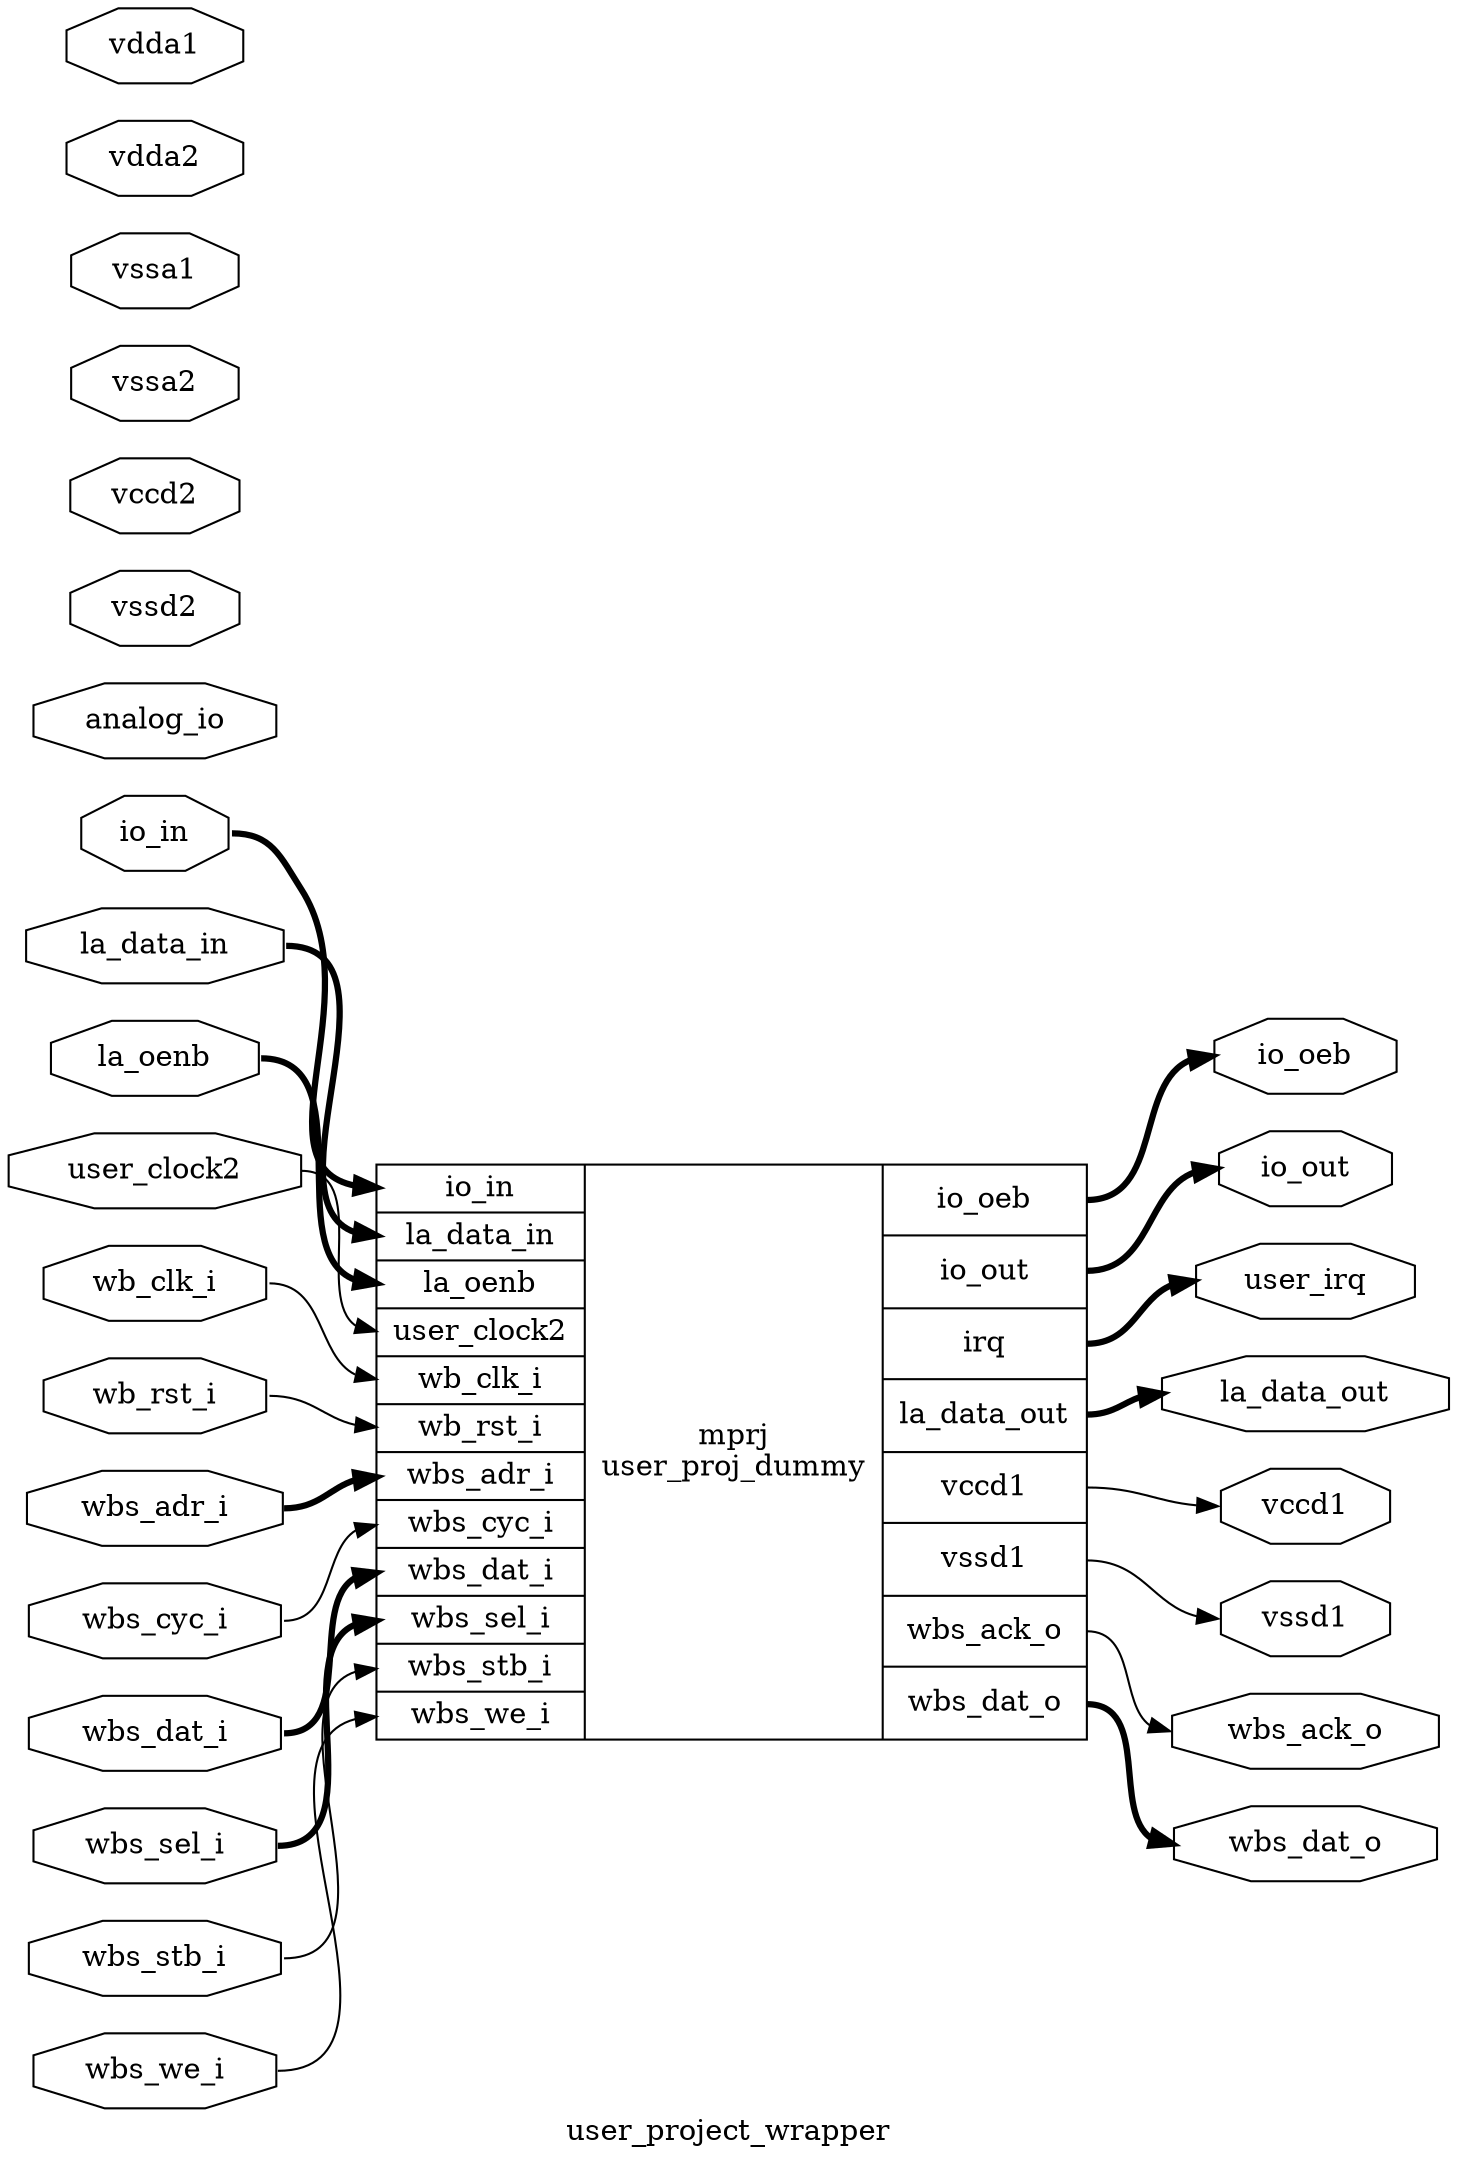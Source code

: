 digraph "user_project_wrapper" {
label="user_project_wrapper";
rankdir="LR";
remincross=true;
n1 [ shape=octagon, label="user_irq", color="black", fontcolor="black" ];
n2 [ shape=octagon, label="user_clock2", color="black", fontcolor="black" ];
n3 [ shape=octagon, label="analog_io", color="black", fontcolor="black" ];
n4 [ shape=octagon, label="io_oeb", color="black", fontcolor="black" ];
n5 [ shape=octagon, label="io_out", color="black", fontcolor="black" ];
n6 [ shape=octagon, label="io_in", color="black", fontcolor="black" ];
n7 [ shape=octagon, label="la_oenb", color="black", fontcolor="black" ];
n8 [ shape=octagon, label="la_data_out", color="black", fontcolor="black" ];
n9 [ shape=octagon, label="la_data_in", color="black", fontcolor="black" ];
n10 [ shape=octagon, label="wbs_dat_o", color="black", fontcolor="black" ];
n11 [ shape=octagon, label="wbs_ack_o", color="black", fontcolor="black" ];
n12 [ shape=octagon, label="wbs_adr_i", color="black", fontcolor="black" ];
n13 [ shape=octagon, label="wbs_dat_i", color="black", fontcolor="black" ];
n14 [ shape=octagon, label="wbs_sel_i", color="black", fontcolor="black" ];
n15 [ shape=octagon, label="wbs_we_i", color="black", fontcolor="black" ];
n16 [ shape=octagon, label="wbs_cyc_i", color="black", fontcolor="black" ];
n17 [ shape=octagon, label="wbs_stb_i", color="black", fontcolor="black" ];
n18 [ shape=octagon, label="wb_rst_i", color="black", fontcolor="black" ];
n19 [ shape=octagon, label="wb_clk_i", color="black", fontcolor="black" ];
n20 [ shape=octagon, label="vssd2", color="black", fontcolor="black" ];
n21 [ shape=octagon, label="vssd1", color="black", fontcolor="black" ];
n22 [ shape=octagon, label="vccd2", color="black", fontcolor="black" ];
n23 [ shape=octagon, label="vccd1", color="black", fontcolor="black" ];
n24 [ shape=octagon, label="vssa2", color="black", fontcolor="black" ];
n25 [ shape=octagon, label="vssa1", color="black", fontcolor="black" ];
n26 [ shape=octagon, label="vdda2", color="black", fontcolor="black" ];
n27 [ shape=octagon, label="vdda1", color="black", fontcolor="black" ];
c29 [ shape=record, label="{{<p6> io_in|<p9> la_data_in|<p7> la_oenb|<p2> user_clock2|<p19> wb_clk_i|<p18> wb_rst_i|<p12> wbs_adr_i|<p16> wbs_cyc_i|<p13> wbs_dat_i|<p14> wbs_sel_i|<p17> wbs_stb_i|<p15> wbs_we_i}|mprj\nuser_proj_dummy|{<p4> io_oeb|<p5> io_out|<p28> irq|<p8> la_data_out|<p23> vccd1|<p21> vssd1|<p11> wbs_ack_o|<p10> wbs_dat_o}}" ];
c29:p28:e -> n1:w [color="black", style="setlinewidth(3)", label=""];
c29:p10:e -> n10:w [color="black", style="setlinewidth(3)", label=""];
c29:p11:e -> n11:w [color="black", label=""];
n12:e -> c29:p12:w [color="black", style="setlinewidth(3)", label=""];
n13:e -> c29:p13:w [color="black", style="setlinewidth(3)", label=""];
n14:e -> c29:p14:w [color="black", style="setlinewidth(3)", label=""];
n15:e -> c29:p15:w [color="black", label=""];
n16:e -> c29:p16:w [color="black", label=""];
n17:e -> c29:p17:w [color="black", label=""];
n18:e -> c29:p18:w [color="black", label=""];
n19:e -> c29:p19:w [color="black", label=""];
n2:e -> c29:p2:w [color="black", label=""];
c29:p21:e -> n21:w [color="black", label=""];
c29:p23:e -> n23:w [color="black", label=""];
c29:p4:e -> n4:w [color="black", style="setlinewidth(3)", label=""];
c29:p5:e -> n5:w [color="black", style="setlinewidth(3)", label=""];
n6:e -> c29:p6:w [color="black", style="setlinewidth(3)", label=""];
n7:e -> c29:p7:w [color="black", style="setlinewidth(3)", label=""];
c29:p8:e -> n8:w [color="black", style="setlinewidth(3)", label=""];
n9:e -> c29:p9:w [color="black", style="setlinewidth(3)", label=""];
}
